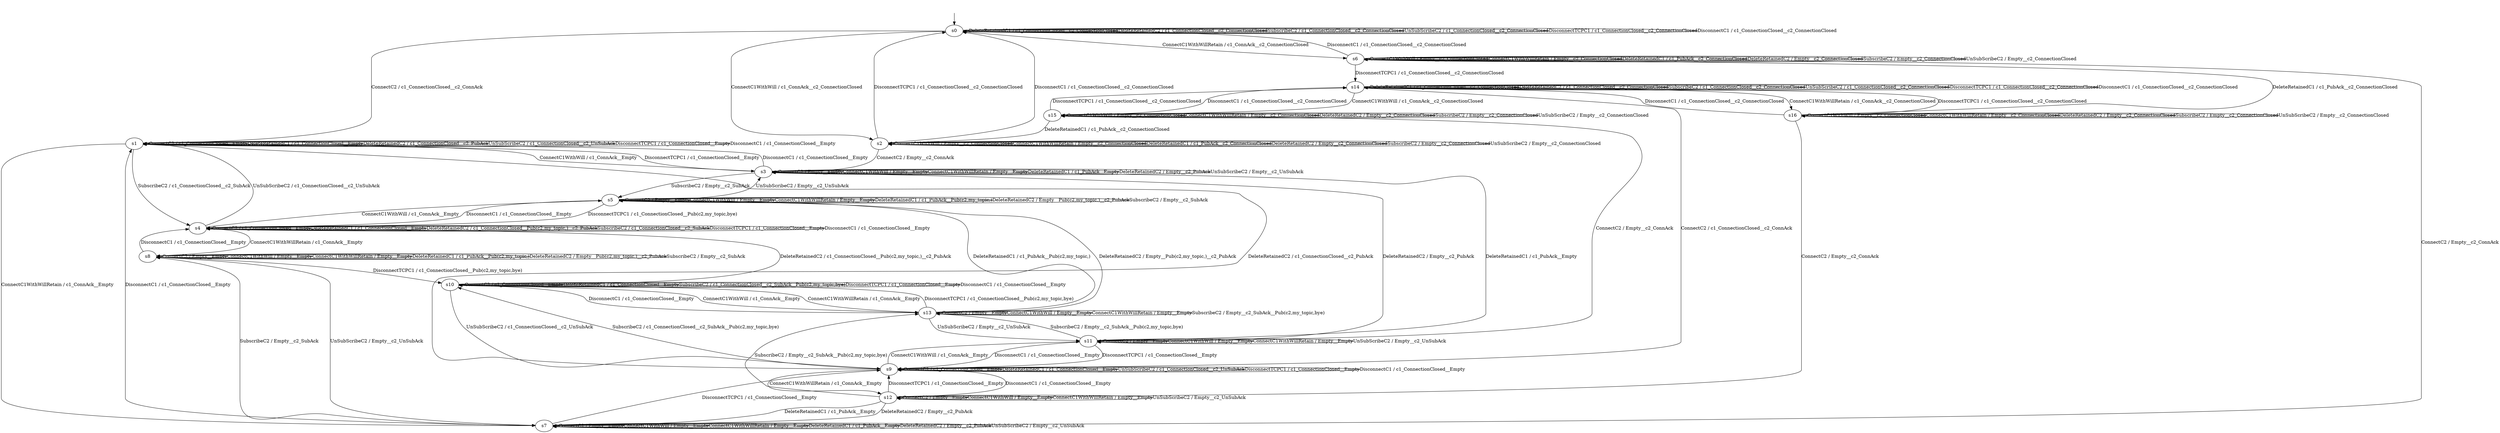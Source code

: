 digraph h3 {
s0 [label="s0"];
s1 [label="s1"];
s2 [label="s2"];
s6 [label="s6"];
s3 [label="s3"];
s4 [label="s4"];
s7 [label="s7"];
s14 [label="s14"];
s5 [label="s5"];
s8 [label="s8"];
s9 [label="s9"];
s15 [label="s15"];
s16 [label="s16"];
s10 [label="s10"];
s11 [label="s11"];
s12 [label="s12"];
s13 [label="s13"];
s0 -> s1 [label="ConnectC2 / c1_ConnectionClosed__c2_ConnAck"];
s0 -> s2 [label="ConnectC1WithWill / c1_ConnAck__c2_ConnectionClosed"];
s0 -> s6 [label="ConnectC1WithWillRetain / c1_ConnAck__c2_ConnectionClosed"];
s0 -> s0 [label="DeleteRetainedC1 / c1_ConnectionClosed__c2_ConnectionClosed"];
s0 -> s0 [label="DeleteRetainedC2 / c1_ConnectionClosed__c2_ConnectionClosed"];
s0 -> s0 [label="SubscribeC2 / c1_ConnectionClosed__c2_ConnectionClosed"];
s0 -> s0 [label="UnSubScribeC2 / c1_ConnectionClosed__c2_ConnectionClosed"];
s0 -> s0 [label="DisconnectTCPC1 / c1_ConnectionClosed__c2_ConnectionClosed"];
s0 -> s0 [label="DisconnectC1 / c1_ConnectionClosed__c2_ConnectionClosed"];
s1 -> s1 [label="ConnectC2 / c1_ConnectionClosed__Empty"];
s1 -> s3 [label="ConnectC1WithWill / c1_ConnAck__Empty"];
s1 -> s7 [label="ConnectC1WithWillRetain / c1_ConnAck__Empty"];
s1 -> s1 [label="DeleteRetainedC1 / c1_ConnectionClosed__Empty"];
s1 -> s1 [label="DeleteRetainedC2 / c1_ConnectionClosed__c2_PubAck"];
s1 -> s4 [label="SubscribeC2 / c1_ConnectionClosed__c2_SubAck"];
s1 -> s1 [label="UnSubScribeC2 / c1_ConnectionClosed__c2_UnSubAck"];
s1 -> s1 [label="DisconnectTCPC1 / c1_ConnectionClosed__Empty"];
s1 -> s1 [label="DisconnectC1 / c1_ConnectionClosed__Empty"];
s2 -> s3 [label="ConnectC2 / Empty__c2_ConnAck"];
s2 -> s2 [label="ConnectC1WithWill / Empty__c2_ConnectionClosed"];
s2 -> s2 [label="ConnectC1WithWillRetain / Empty__c2_ConnectionClosed"];
s2 -> s2 [label="DeleteRetainedC1 / c1_PubAck__c2_ConnectionClosed"];
s2 -> s2 [label="DeleteRetainedC2 / Empty__c2_ConnectionClosed"];
s2 -> s2 [label="SubscribeC2 / Empty__c2_ConnectionClosed"];
s2 -> s2 [label="UnSubScribeC2 / Empty__c2_ConnectionClosed"];
s2 -> s0 [label="DisconnectTCPC1 / c1_ConnectionClosed__c2_ConnectionClosed"];
s2 -> s0 [label="DisconnectC1 / c1_ConnectionClosed__c2_ConnectionClosed"];
s6 -> s7 [label="ConnectC2 / Empty__c2_ConnAck"];
s6 -> s6 [label="ConnectC1WithWill / Empty__c2_ConnectionClosed"];
s6 -> s6 [label="ConnectC1WithWillRetain / Empty__c2_ConnectionClosed"];
s6 -> s6 [label="DeleteRetainedC1 / c1_PubAck__c2_ConnectionClosed"];
s6 -> s6 [label="DeleteRetainedC2 / Empty__c2_ConnectionClosed"];
s6 -> s6 [label="SubscribeC2 / Empty__c2_ConnectionClosed"];
s6 -> s6 [label="UnSubScribeC2 / Empty__c2_ConnectionClosed"];
s6 -> s14 [label="DisconnectTCPC1 / c1_ConnectionClosed__c2_ConnectionClosed"];
s6 -> s0 [label="DisconnectC1 / c1_ConnectionClosed__c2_ConnectionClosed"];
s3 -> s3 [label="ConnectC2 / Empty__Empty"];
s3 -> s3 [label="ConnectC1WithWill / Empty__Empty"];
s3 -> s3 [label="ConnectC1WithWillRetain / Empty__Empty"];
s3 -> s3 [label="DeleteRetainedC1 / c1_PubAck__Empty"];
s3 -> s3 [label="DeleteRetainedC2 / Empty__c2_PubAck"];
s3 -> s5 [label="SubscribeC2 / Empty__c2_SubAck"];
s3 -> s3 [label="UnSubScribeC2 / Empty__c2_UnSubAck"];
s3 -> s1 [label="DisconnectTCPC1 / c1_ConnectionClosed__Empty"];
s3 -> s1 [label="DisconnectC1 / c1_ConnectionClosed__Empty"];
s4 -> s4 [label="ConnectC2 / c1_ConnectionClosed__Empty"];
s4 -> s5 [label="ConnectC1WithWill / c1_ConnAck__Empty"];
s4 -> s8 [label="ConnectC1WithWillRetain / c1_ConnAck__Empty"];
s4 -> s4 [label="DeleteRetainedC1 / c1_ConnectionClosed__Empty"];
s4 -> s4 [label="DeleteRetainedC2 / c1_ConnectionClosed__Pub(c2,my_topic,)__c2_PubAck"];
s4 -> s4 [label="SubscribeC2 / c1_ConnectionClosed__c2_SubAck"];
s4 -> s1 [label="UnSubScribeC2 / c1_ConnectionClosed__c2_UnSubAck"];
s4 -> s4 [label="DisconnectTCPC1 / c1_ConnectionClosed__Empty"];
s4 -> s4 [label="DisconnectC1 / c1_ConnectionClosed__Empty"];
s7 -> s7 [label="ConnectC2 / Empty__Empty"];
s7 -> s7 [label="ConnectC1WithWill / Empty__Empty"];
s7 -> s7 [label="ConnectC1WithWillRetain / Empty__Empty"];
s7 -> s7 [label="DeleteRetainedC1 / c1_PubAck__Empty"];
s7 -> s7 [label="DeleteRetainedC2 / Empty__c2_PubAck"];
s7 -> s8 [label="SubscribeC2 / Empty__c2_SubAck"];
s7 -> s7 [label="UnSubScribeC2 / Empty__c2_UnSubAck"];
s7 -> s9 [label="DisconnectTCPC1 / c1_ConnectionClosed__Empty"];
s7 -> s1 [label="DisconnectC1 / c1_ConnectionClosed__Empty"];
s14 -> s9 [label="ConnectC2 / c1_ConnectionClosed__c2_ConnAck"];
s14 -> s15 [label="ConnectC1WithWill / c1_ConnAck__c2_ConnectionClosed"];
s14 -> s16 [label="ConnectC1WithWillRetain / c1_ConnAck__c2_ConnectionClosed"];
s14 -> s14 [label="DeleteRetainedC1 / c1_ConnectionClosed__c2_ConnectionClosed"];
s14 -> s14 [label="DeleteRetainedC2 / c1_ConnectionClosed__c2_ConnectionClosed"];
s14 -> s14 [label="SubscribeC2 / c1_ConnectionClosed__c2_ConnectionClosed"];
s14 -> s14 [label="UnSubScribeC2 / c1_ConnectionClosed__c2_ConnectionClosed"];
s14 -> s14 [label="DisconnectTCPC1 / c1_ConnectionClosed__c2_ConnectionClosed"];
s14 -> s14 [label="DisconnectC1 / c1_ConnectionClosed__c2_ConnectionClosed"];
s5 -> s5 [label="ConnectC2 / Empty__Empty"];
s5 -> s5 [label="ConnectC1WithWill / Empty__Empty"];
s5 -> s5 [label="ConnectC1WithWillRetain / Empty__Empty"];
s5 -> s5 [label="DeleteRetainedC1 / c1_PubAck__Pub(c2,my_topic,)"];
s5 -> s5 [label="DeleteRetainedC2 / Empty__Pub(c2,my_topic,)__c2_PubAck"];
s5 -> s5 [label="SubscribeC2 / Empty__c2_SubAck"];
s5 -> s3 [label="UnSubScribeC2 / Empty__c2_UnSubAck"];
s5 -> s4 [label="DisconnectTCPC1 / c1_ConnectionClosed__Pub(c2,my_topic,bye)"];
s5 -> s4 [label="DisconnectC1 / c1_ConnectionClosed__Empty"];
s8 -> s8 [label="ConnectC2 / Empty__Empty"];
s8 -> s8 [label="ConnectC1WithWill / Empty__Empty"];
s8 -> s8 [label="ConnectC1WithWillRetain / Empty__Empty"];
s8 -> s8 [label="DeleteRetainedC1 / c1_PubAck__Pub(c2,my_topic,)"];
s8 -> s8 [label="DeleteRetainedC2 / Empty__Pub(c2,my_topic,)__c2_PubAck"];
s8 -> s8 [label="SubscribeC2 / Empty__c2_SubAck"];
s8 -> s7 [label="UnSubScribeC2 / Empty__c2_UnSubAck"];
s8 -> s10 [label="DisconnectTCPC1 / c1_ConnectionClosed__Pub(c2,my_topic,bye)"];
s8 -> s4 [label="DisconnectC1 / c1_ConnectionClosed__Empty"];
s9 -> s9 [label="ConnectC2 / c1_ConnectionClosed__Empty"];
s9 -> s11 [label="ConnectC1WithWill / c1_ConnAck__Empty"];
s9 -> s12 [label="ConnectC1WithWillRetain / c1_ConnAck__Empty"];
s9 -> s9 [label="DeleteRetainedC1 / c1_ConnectionClosed__Empty"];
s9 -> s1 [label="DeleteRetainedC2 / c1_ConnectionClosed__c2_PubAck"];
s9 -> s10 [label="SubscribeC2 / c1_ConnectionClosed__c2_SubAck__Pub(c2,my_topic,bye)"];
s9 -> s9 [label="UnSubScribeC2 / c1_ConnectionClosed__c2_UnSubAck"];
s9 -> s9 [label="DisconnectTCPC1 / c1_ConnectionClosed__Empty"];
s9 -> s9 [label="DisconnectC1 / c1_ConnectionClosed__Empty"];
s15 -> s11 [label="ConnectC2 / Empty__c2_ConnAck"];
s15 -> s15 [label="ConnectC1WithWill / Empty__c2_ConnectionClosed"];
s15 -> s15 [label="ConnectC1WithWillRetain / Empty__c2_ConnectionClosed"];
s15 -> s2 [label="DeleteRetainedC1 / c1_PubAck__c2_ConnectionClosed"];
s15 -> s15 [label="DeleteRetainedC2 / Empty__c2_ConnectionClosed"];
s15 -> s15 [label="SubscribeC2 / Empty__c2_ConnectionClosed"];
s15 -> s15 [label="UnSubScribeC2 / Empty__c2_ConnectionClosed"];
s15 -> s14 [label="DisconnectTCPC1 / c1_ConnectionClosed__c2_ConnectionClosed"];
s15 -> s14 [label="DisconnectC1 / c1_ConnectionClosed__c2_ConnectionClosed"];
s16 -> s12 [label="ConnectC2 / Empty__c2_ConnAck"];
s16 -> s16 [label="ConnectC1WithWill / Empty__c2_ConnectionClosed"];
s16 -> s16 [label="ConnectC1WithWillRetain / Empty__c2_ConnectionClosed"];
s16 -> s6 [label="DeleteRetainedC1 / c1_PubAck__c2_ConnectionClosed"];
s16 -> s16 [label="DeleteRetainedC2 / Empty__c2_ConnectionClosed"];
s16 -> s16 [label="SubscribeC2 / Empty__c2_ConnectionClosed"];
s16 -> s16 [label="UnSubScribeC2 / Empty__c2_ConnectionClosed"];
s16 -> s14 [label="DisconnectTCPC1 / c1_ConnectionClosed__c2_ConnectionClosed"];
s16 -> s14 [label="DisconnectC1 / c1_ConnectionClosed__c2_ConnectionClosed"];
s10 -> s10 [label="ConnectC2 / c1_ConnectionClosed__Empty"];
s10 -> s13 [label="ConnectC1WithWill / c1_ConnAck__Empty"];
s10 -> s13 [label="ConnectC1WithWillRetain / c1_ConnAck__Empty"];
s10 -> s10 [label="DeleteRetainedC1 / c1_ConnectionClosed__Empty"];
s10 -> s4 [label="DeleteRetainedC2 / c1_ConnectionClosed__Pub(c2,my_topic,)__c2_PubAck"];
s10 -> s10 [label="SubscribeC2 / c1_ConnectionClosed__c2_SubAck__Pub(c2,my_topic,bye)"];
s10 -> s9 [label="UnSubScribeC2 / c1_ConnectionClosed__c2_UnSubAck"];
s10 -> s10 [label="DisconnectTCPC1 / c1_ConnectionClosed__Empty"];
s10 -> s10 [label="DisconnectC1 / c1_ConnectionClosed__Empty"];
s11 -> s11 [label="ConnectC2 / Empty__Empty"];
s11 -> s11 [label="ConnectC1WithWill / Empty__Empty"];
s11 -> s11 [label="ConnectC1WithWillRetain / Empty__Empty"];
s11 -> s3 [label="DeleteRetainedC1 / c1_PubAck__Empty"];
s11 -> s3 [label="DeleteRetainedC2 / Empty__c2_PubAck"];
s11 -> s13 [label="SubscribeC2 / Empty__c2_SubAck__Pub(c2,my_topic,bye)"];
s11 -> s11 [label="UnSubScribeC2 / Empty__c2_UnSubAck"];
s11 -> s9 [label="DisconnectTCPC1 / c1_ConnectionClosed__Empty"];
s11 -> s9 [label="DisconnectC1 / c1_ConnectionClosed__Empty"];
s12 -> s12 [label="ConnectC2 / Empty__Empty"];
s12 -> s12 [label="ConnectC1WithWill / Empty__Empty"];
s12 -> s12 [label="ConnectC1WithWillRetain / Empty__Empty"];
s12 -> s7 [label="DeleteRetainedC1 / c1_PubAck__Empty"];
s12 -> s7 [label="DeleteRetainedC2 / Empty__c2_PubAck"];
s12 -> s13 [label="SubscribeC2 / Empty__c2_SubAck__Pub(c2,my_topic,bye)"];
s12 -> s12 [label="UnSubScribeC2 / Empty__c2_UnSubAck"];
s12 -> s9 [label="DisconnectTCPC1 / c1_ConnectionClosed__Empty"];
s12 -> s9 [label="DisconnectC1 / c1_ConnectionClosed__Empty"];
s13 -> s13 [label="ConnectC2 / Empty__Empty"];
s13 -> s13 [label="ConnectC1WithWill / Empty__Empty"];
s13 -> s13 [label="ConnectC1WithWillRetain / Empty__Empty"];
s13 -> s5 [label="DeleteRetainedC1 / c1_PubAck__Pub(c2,my_topic,)"];
s13 -> s5 [label="DeleteRetainedC2 / Empty__Pub(c2,my_topic,)__c2_PubAck"];
s13 -> s13 [label="SubscribeC2 / Empty__c2_SubAck__Pub(c2,my_topic,bye)"];
s13 -> s11 [label="UnSubScribeC2 / Empty__c2_UnSubAck"];
s13 -> s10 [label="DisconnectTCPC1 / c1_ConnectionClosed__Pub(c2,my_topic,bye)"];
s13 -> s10 [label="DisconnectC1 / c1_ConnectionClosed__Empty"];
__start0 [shape=none, label=""];
__start0 -> s0 [label=""];
}
